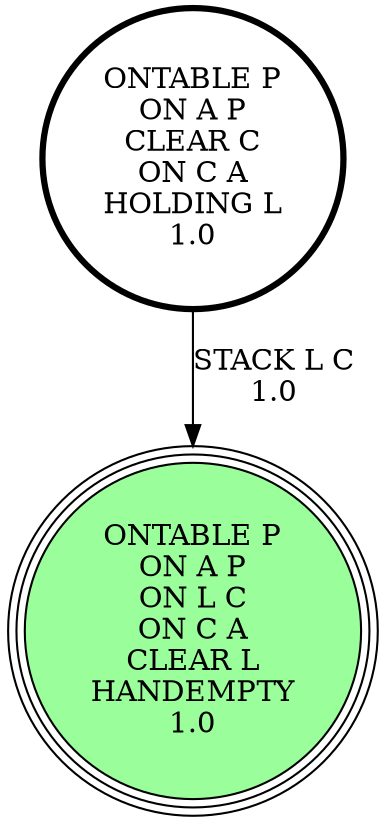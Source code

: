 digraph {
"ONTABLE P\nON A P\nCLEAR C\nON C A\nHOLDING L\n1.0\n" -> "ONTABLE P\nON A P\nON L C\nON C A\nCLEAR L\nHANDEMPTY\n1.0\n"[label="STACK L C\n1.0\n"];
"ONTABLE P\nON A P\nON L C\nON C A\nCLEAR L\nHANDEMPTY\n1.0\n" [shape=circle, style=filled, fillcolor=palegreen1, peripheries=3];
"ONTABLE P\nON A P\nCLEAR C\nON C A\nHOLDING L\n1.0\n" [shape=circle, penwidth=3];
"ONTABLE P\nON A P\nON L C\nON C A\nCLEAR L\nHANDEMPTY\n1.0\n" [shape=circle, style=filled, fillcolor=palegreen1, peripheries=3];
}
